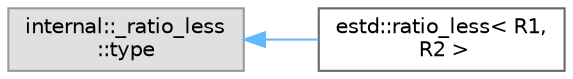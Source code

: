 digraph "Graphical Class Hierarchy"
{
 // LATEX_PDF_SIZE
  bgcolor="transparent";
  edge [fontname=Helvetica,fontsize=10,labelfontname=Helvetica,labelfontsize=10];
  node [fontname=Helvetica,fontsize=10,shape=box,height=0.2,width=0.4];
  rankdir="LR";
  Node0 [id="Node000000",label="internal::_ratio_less\l::type",height=0.2,width=0.4,color="grey60", fillcolor="#E0E0E0", style="filled",tooltip=" "];
  Node0 -> Node1 [id="edge138_Node000000_Node000001",dir="back",color="steelblue1",style="solid",tooltip=" "];
  Node1 [id="Node000001",label="estd::ratio_less\< R1,\l R2 \>",height=0.2,width=0.4,color="grey40", fillcolor="white", style="filled",URL="$da/dfb/structestd_1_1ratio__less.html",tooltip=" "];
}
